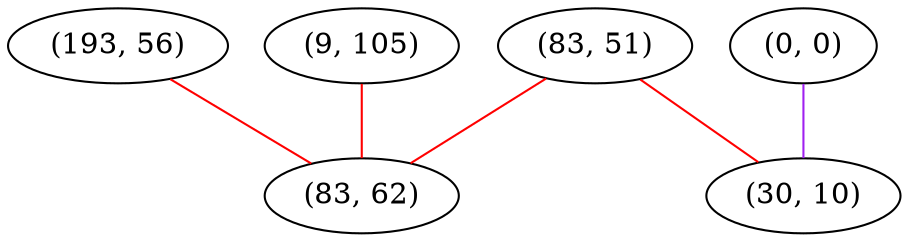 graph "" {
"(193, 56)";
"(0, 0)";
"(83, 51)";
"(9, 105)";
"(30, 10)";
"(83, 62)";
"(193, 56)" -- "(83, 62)"  [color=red, key=0, weight=1];
"(0, 0)" -- "(30, 10)"  [color=purple, key=0, weight=4];
"(83, 51)" -- "(30, 10)"  [color=red, key=0, weight=1];
"(83, 51)" -- "(83, 62)"  [color=red, key=0, weight=1];
"(9, 105)" -- "(83, 62)"  [color=red, key=0, weight=1];
}

